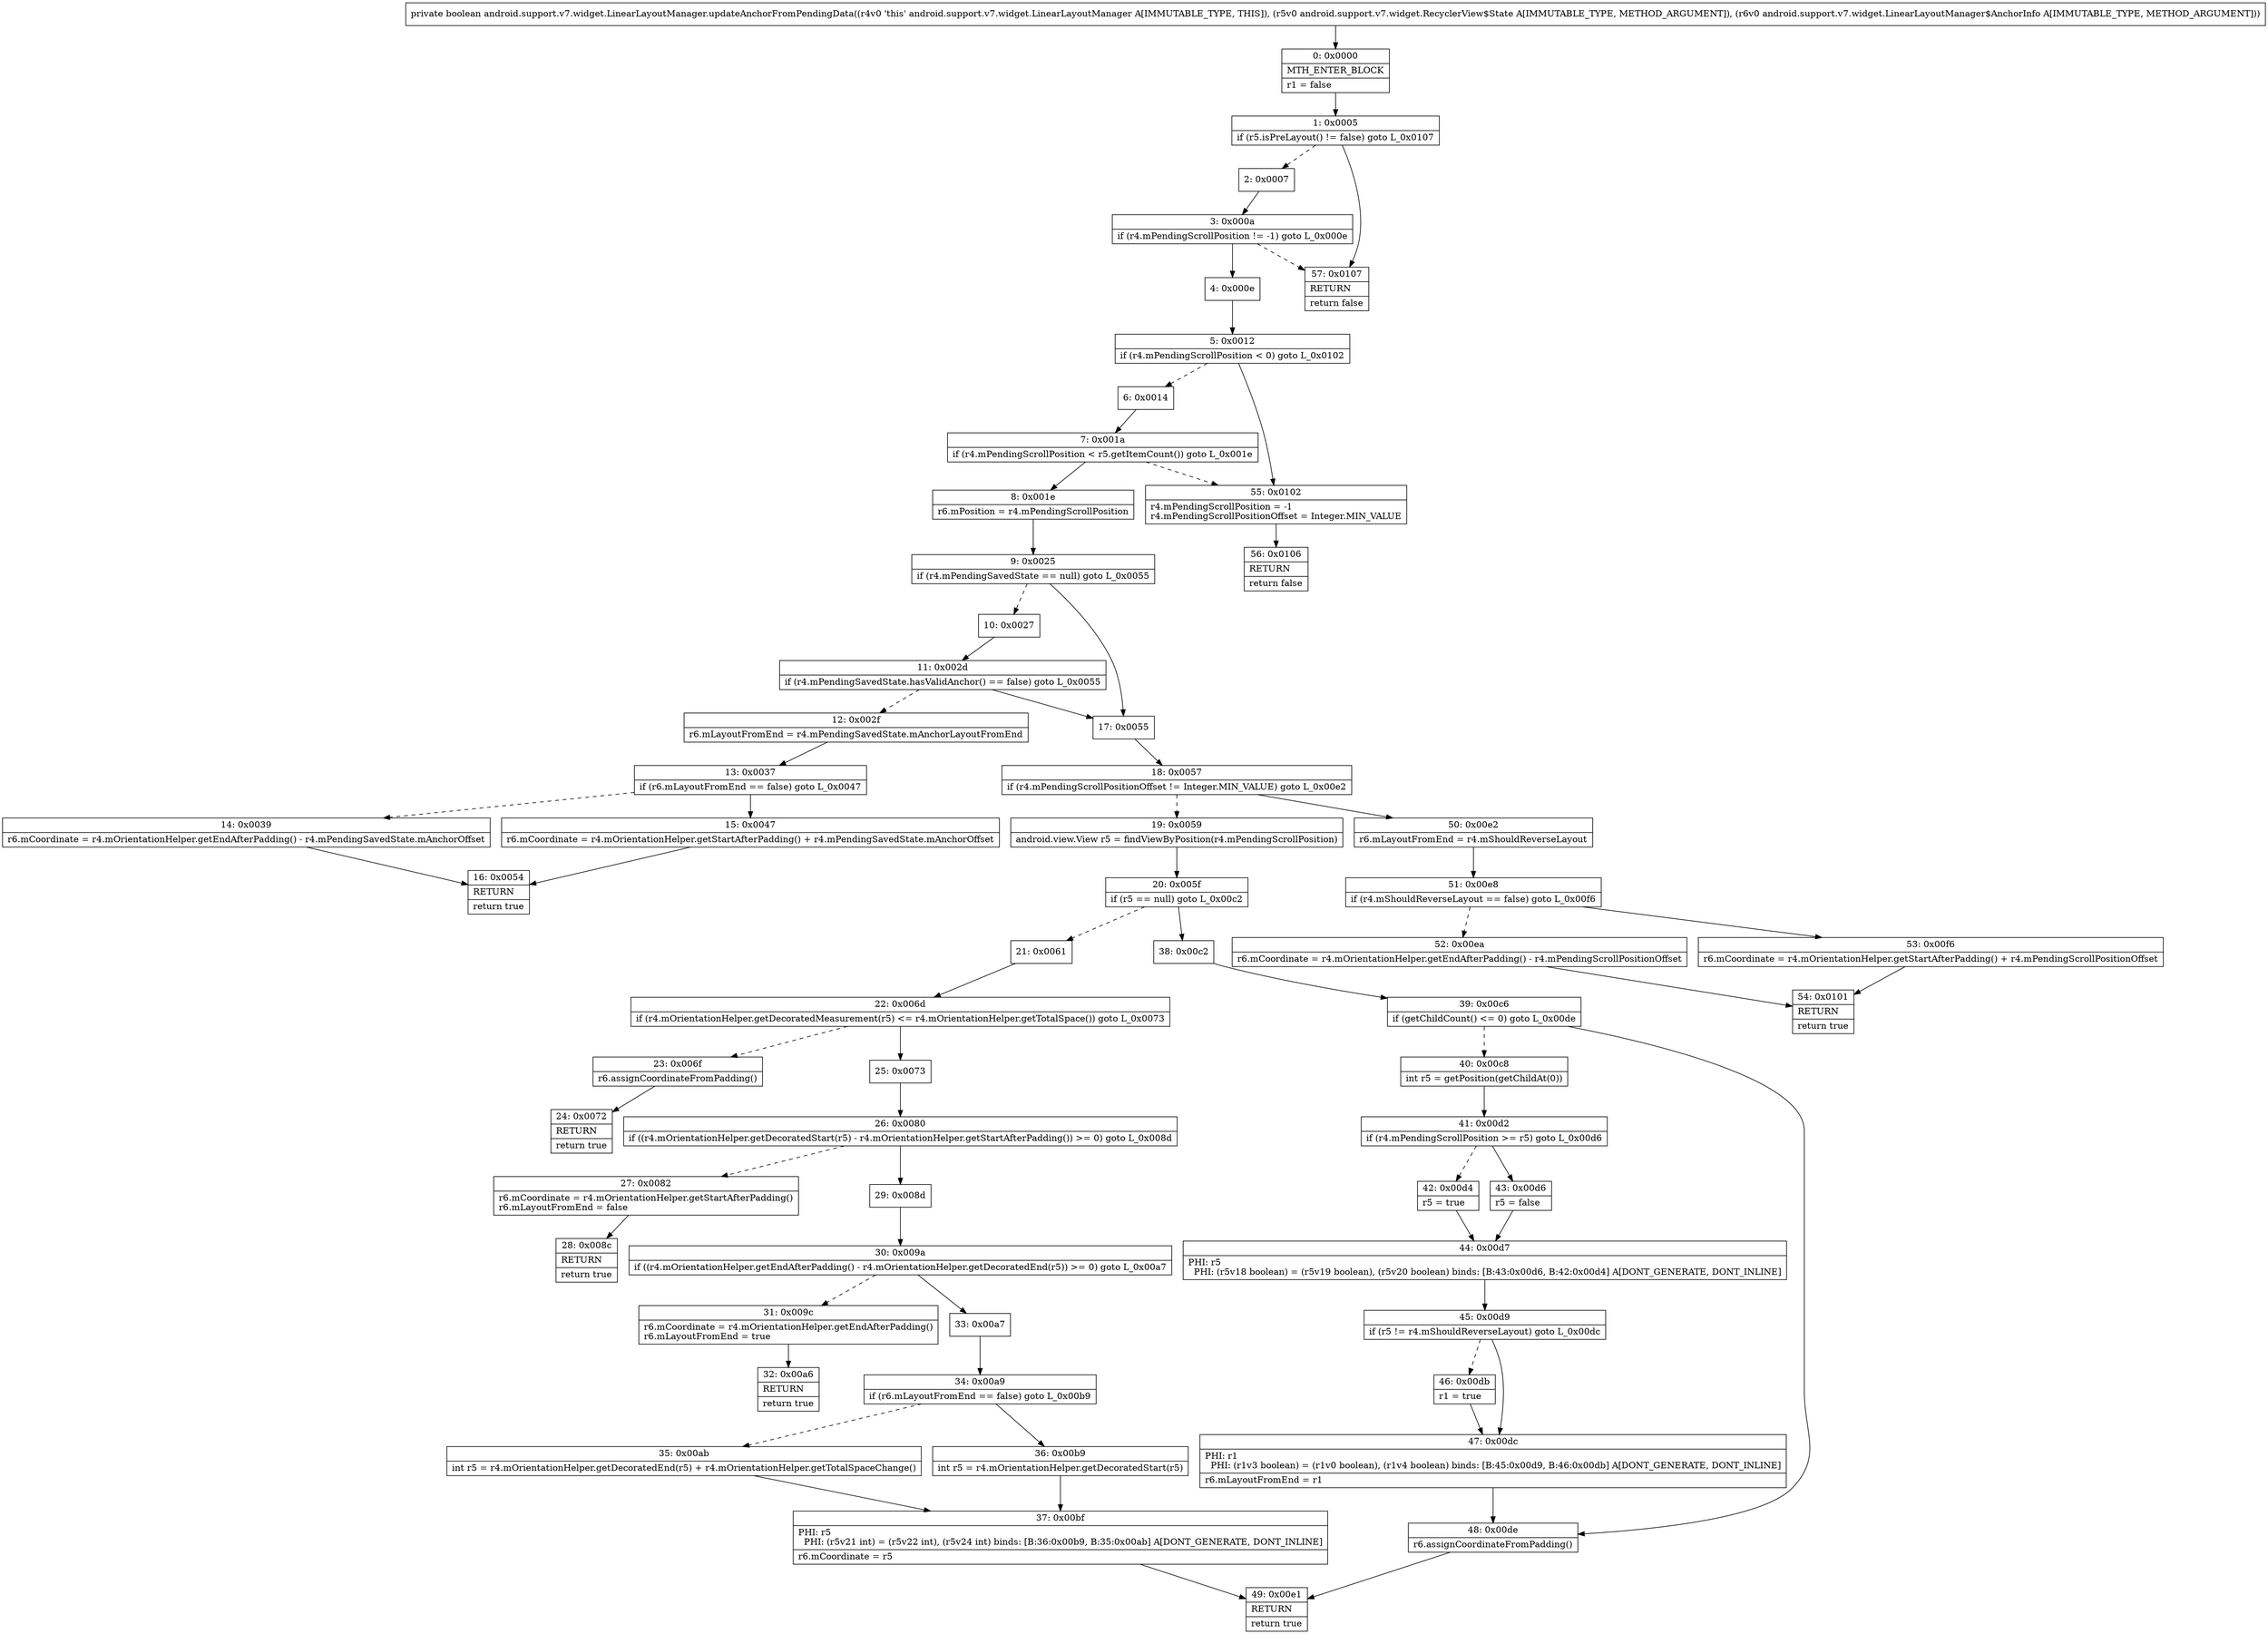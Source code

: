 digraph "CFG forandroid.support.v7.widget.LinearLayoutManager.updateAnchorFromPendingData(Landroid\/support\/v7\/widget\/RecyclerView$State;Landroid\/support\/v7\/widget\/LinearLayoutManager$AnchorInfo;)Z" {
Node_0 [shape=record,label="{0\:\ 0x0000|MTH_ENTER_BLOCK\l|r1 = false\l}"];
Node_1 [shape=record,label="{1\:\ 0x0005|if (r5.isPreLayout() != false) goto L_0x0107\l}"];
Node_2 [shape=record,label="{2\:\ 0x0007}"];
Node_3 [shape=record,label="{3\:\ 0x000a|if (r4.mPendingScrollPosition != \-1) goto L_0x000e\l}"];
Node_4 [shape=record,label="{4\:\ 0x000e}"];
Node_5 [shape=record,label="{5\:\ 0x0012|if (r4.mPendingScrollPosition \< 0) goto L_0x0102\l}"];
Node_6 [shape=record,label="{6\:\ 0x0014}"];
Node_7 [shape=record,label="{7\:\ 0x001a|if (r4.mPendingScrollPosition \< r5.getItemCount()) goto L_0x001e\l}"];
Node_8 [shape=record,label="{8\:\ 0x001e|r6.mPosition = r4.mPendingScrollPosition\l}"];
Node_9 [shape=record,label="{9\:\ 0x0025|if (r4.mPendingSavedState == null) goto L_0x0055\l}"];
Node_10 [shape=record,label="{10\:\ 0x0027}"];
Node_11 [shape=record,label="{11\:\ 0x002d|if (r4.mPendingSavedState.hasValidAnchor() == false) goto L_0x0055\l}"];
Node_12 [shape=record,label="{12\:\ 0x002f|r6.mLayoutFromEnd = r4.mPendingSavedState.mAnchorLayoutFromEnd\l}"];
Node_13 [shape=record,label="{13\:\ 0x0037|if (r6.mLayoutFromEnd == false) goto L_0x0047\l}"];
Node_14 [shape=record,label="{14\:\ 0x0039|r6.mCoordinate = r4.mOrientationHelper.getEndAfterPadding() \- r4.mPendingSavedState.mAnchorOffset\l}"];
Node_15 [shape=record,label="{15\:\ 0x0047|r6.mCoordinate = r4.mOrientationHelper.getStartAfterPadding() + r4.mPendingSavedState.mAnchorOffset\l}"];
Node_16 [shape=record,label="{16\:\ 0x0054|RETURN\l|return true\l}"];
Node_17 [shape=record,label="{17\:\ 0x0055}"];
Node_18 [shape=record,label="{18\:\ 0x0057|if (r4.mPendingScrollPositionOffset != Integer.MIN_VALUE) goto L_0x00e2\l}"];
Node_19 [shape=record,label="{19\:\ 0x0059|android.view.View r5 = findViewByPosition(r4.mPendingScrollPosition)\l}"];
Node_20 [shape=record,label="{20\:\ 0x005f|if (r5 == null) goto L_0x00c2\l}"];
Node_21 [shape=record,label="{21\:\ 0x0061}"];
Node_22 [shape=record,label="{22\:\ 0x006d|if (r4.mOrientationHelper.getDecoratedMeasurement(r5) \<= r4.mOrientationHelper.getTotalSpace()) goto L_0x0073\l}"];
Node_23 [shape=record,label="{23\:\ 0x006f|r6.assignCoordinateFromPadding()\l}"];
Node_24 [shape=record,label="{24\:\ 0x0072|RETURN\l|return true\l}"];
Node_25 [shape=record,label="{25\:\ 0x0073}"];
Node_26 [shape=record,label="{26\:\ 0x0080|if ((r4.mOrientationHelper.getDecoratedStart(r5) \- r4.mOrientationHelper.getStartAfterPadding()) \>= 0) goto L_0x008d\l}"];
Node_27 [shape=record,label="{27\:\ 0x0082|r6.mCoordinate = r4.mOrientationHelper.getStartAfterPadding()\lr6.mLayoutFromEnd = false\l}"];
Node_28 [shape=record,label="{28\:\ 0x008c|RETURN\l|return true\l}"];
Node_29 [shape=record,label="{29\:\ 0x008d}"];
Node_30 [shape=record,label="{30\:\ 0x009a|if ((r4.mOrientationHelper.getEndAfterPadding() \- r4.mOrientationHelper.getDecoratedEnd(r5)) \>= 0) goto L_0x00a7\l}"];
Node_31 [shape=record,label="{31\:\ 0x009c|r6.mCoordinate = r4.mOrientationHelper.getEndAfterPadding()\lr6.mLayoutFromEnd = true\l}"];
Node_32 [shape=record,label="{32\:\ 0x00a6|RETURN\l|return true\l}"];
Node_33 [shape=record,label="{33\:\ 0x00a7}"];
Node_34 [shape=record,label="{34\:\ 0x00a9|if (r6.mLayoutFromEnd == false) goto L_0x00b9\l}"];
Node_35 [shape=record,label="{35\:\ 0x00ab|int r5 = r4.mOrientationHelper.getDecoratedEnd(r5) + r4.mOrientationHelper.getTotalSpaceChange()\l}"];
Node_36 [shape=record,label="{36\:\ 0x00b9|int r5 = r4.mOrientationHelper.getDecoratedStart(r5)\l}"];
Node_37 [shape=record,label="{37\:\ 0x00bf|PHI: r5 \l  PHI: (r5v21 int) = (r5v22 int), (r5v24 int) binds: [B:36:0x00b9, B:35:0x00ab] A[DONT_GENERATE, DONT_INLINE]\l|r6.mCoordinate = r5\l}"];
Node_38 [shape=record,label="{38\:\ 0x00c2}"];
Node_39 [shape=record,label="{39\:\ 0x00c6|if (getChildCount() \<= 0) goto L_0x00de\l}"];
Node_40 [shape=record,label="{40\:\ 0x00c8|int r5 = getPosition(getChildAt(0))\l}"];
Node_41 [shape=record,label="{41\:\ 0x00d2|if (r4.mPendingScrollPosition \>= r5) goto L_0x00d6\l}"];
Node_42 [shape=record,label="{42\:\ 0x00d4|r5 = true\l}"];
Node_43 [shape=record,label="{43\:\ 0x00d6|r5 = false\l}"];
Node_44 [shape=record,label="{44\:\ 0x00d7|PHI: r5 \l  PHI: (r5v18 boolean) = (r5v19 boolean), (r5v20 boolean) binds: [B:43:0x00d6, B:42:0x00d4] A[DONT_GENERATE, DONT_INLINE]\l}"];
Node_45 [shape=record,label="{45\:\ 0x00d9|if (r5 != r4.mShouldReverseLayout) goto L_0x00dc\l}"];
Node_46 [shape=record,label="{46\:\ 0x00db|r1 = true\l}"];
Node_47 [shape=record,label="{47\:\ 0x00dc|PHI: r1 \l  PHI: (r1v3 boolean) = (r1v0 boolean), (r1v4 boolean) binds: [B:45:0x00d9, B:46:0x00db] A[DONT_GENERATE, DONT_INLINE]\l|r6.mLayoutFromEnd = r1\l}"];
Node_48 [shape=record,label="{48\:\ 0x00de|r6.assignCoordinateFromPadding()\l}"];
Node_49 [shape=record,label="{49\:\ 0x00e1|RETURN\l|return true\l}"];
Node_50 [shape=record,label="{50\:\ 0x00e2|r6.mLayoutFromEnd = r4.mShouldReverseLayout\l}"];
Node_51 [shape=record,label="{51\:\ 0x00e8|if (r4.mShouldReverseLayout == false) goto L_0x00f6\l}"];
Node_52 [shape=record,label="{52\:\ 0x00ea|r6.mCoordinate = r4.mOrientationHelper.getEndAfterPadding() \- r4.mPendingScrollPositionOffset\l}"];
Node_53 [shape=record,label="{53\:\ 0x00f6|r6.mCoordinate = r4.mOrientationHelper.getStartAfterPadding() + r4.mPendingScrollPositionOffset\l}"];
Node_54 [shape=record,label="{54\:\ 0x0101|RETURN\l|return true\l}"];
Node_55 [shape=record,label="{55\:\ 0x0102|r4.mPendingScrollPosition = \-1\lr4.mPendingScrollPositionOffset = Integer.MIN_VALUE\l}"];
Node_56 [shape=record,label="{56\:\ 0x0106|RETURN\l|return false\l}"];
Node_57 [shape=record,label="{57\:\ 0x0107|RETURN\l|return false\l}"];
MethodNode[shape=record,label="{private boolean android.support.v7.widget.LinearLayoutManager.updateAnchorFromPendingData((r4v0 'this' android.support.v7.widget.LinearLayoutManager A[IMMUTABLE_TYPE, THIS]), (r5v0 android.support.v7.widget.RecyclerView$State A[IMMUTABLE_TYPE, METHOD_ARGUMENT]), (r6v0 android.support.v7.widget.LinearLayoutManager$AnchorInfo A[IMMUTABLE_TYPE, METHOD_ARGUMENT])) }"];
MethodNode -> Node_0;
Node_0 -> Node_1;
Node_1 -> Node_2[style=dashed];
Node_1 -> Node_57;
Node_2 -> Node_3;
Node_3 -> Node_4;
Node_3 -> Node_57[style=dashed];
Node_4 -> Node_5;
Node_5 -> Node_6[style=dashed];
Node_5 -> Node_55;
Node_6 -> Node_7;
Node_7 -> Node_8;
Node_7 -> Node_55[style=dashed];
Node_8 -> Node_9;
Node_9 -> Node_10[style=dashed];
Node_9 -> Node_17;
Node_10 -> Node_11;
Node_11 -> Node_12[style=dashed];
Node_11 -> Node_17;
Node_12 -> Node_13;
Node_13 -> Node_14[style=dashed];
Node_13 -> Node_15;
Node_14 -> Node_16;
Node_15 -> Node_16;
Node_17 -> Node_18;
Node_18 -> Node_19[style=dashed];
Node_18 -> Node_50;
Node_19 -> Node_20;
Node_20 -> Node_21[style=dashed];
Node_20 -> Node_38;
Node_21 -> Node_22;
Node_22 -> Node_23[style=dashed];
Node_22 -> Node_25;
Node_23 -> Node_24;
Node_25 -> Node_26;
Node_26 -> Node_27[style=dashed];
Node_26 -> Node_29;
Node_27 -> Node_28;
Node_29 -> Node_30;
Node_30 -> Node_31[style=dashed];
Node_30 -> Node_33;
Node_31 -> Node_32;
Node_33 -> Node_34;
Node_34 -> Node_35[style=dashed];
Node_34 -> Node_36;
Node_35 -> Node_37;
Node_36 -> Node_37;
Node_37 -> Node_49;
Node_38 -> Node_39;
Node_39 -> Node_40[style=dashed];
Node_39 -> Node_48;
Node_40 -> Node_41;
Node_41 -> Node_42[style=dashed];
Node_41 -> Node_43;
Node_42 -> Node_44;
Node_43 -> Node_44;
Node_44 -> Node_45;
Node_45 -> Node_46[style=dashed];
Node_45 -> Node_47;
Node_46 -> Node_47;
Node_47 -> Node_48;
Node_48 -> Node_49;
Node_50 -> Node_51;
Node_51 -> Node_52[style=dashed];
Node_51 -> Node_53;
Node_52 -> Node_54;
Node_53 -> Node_54;
Node_55 -> Node_56;
}

